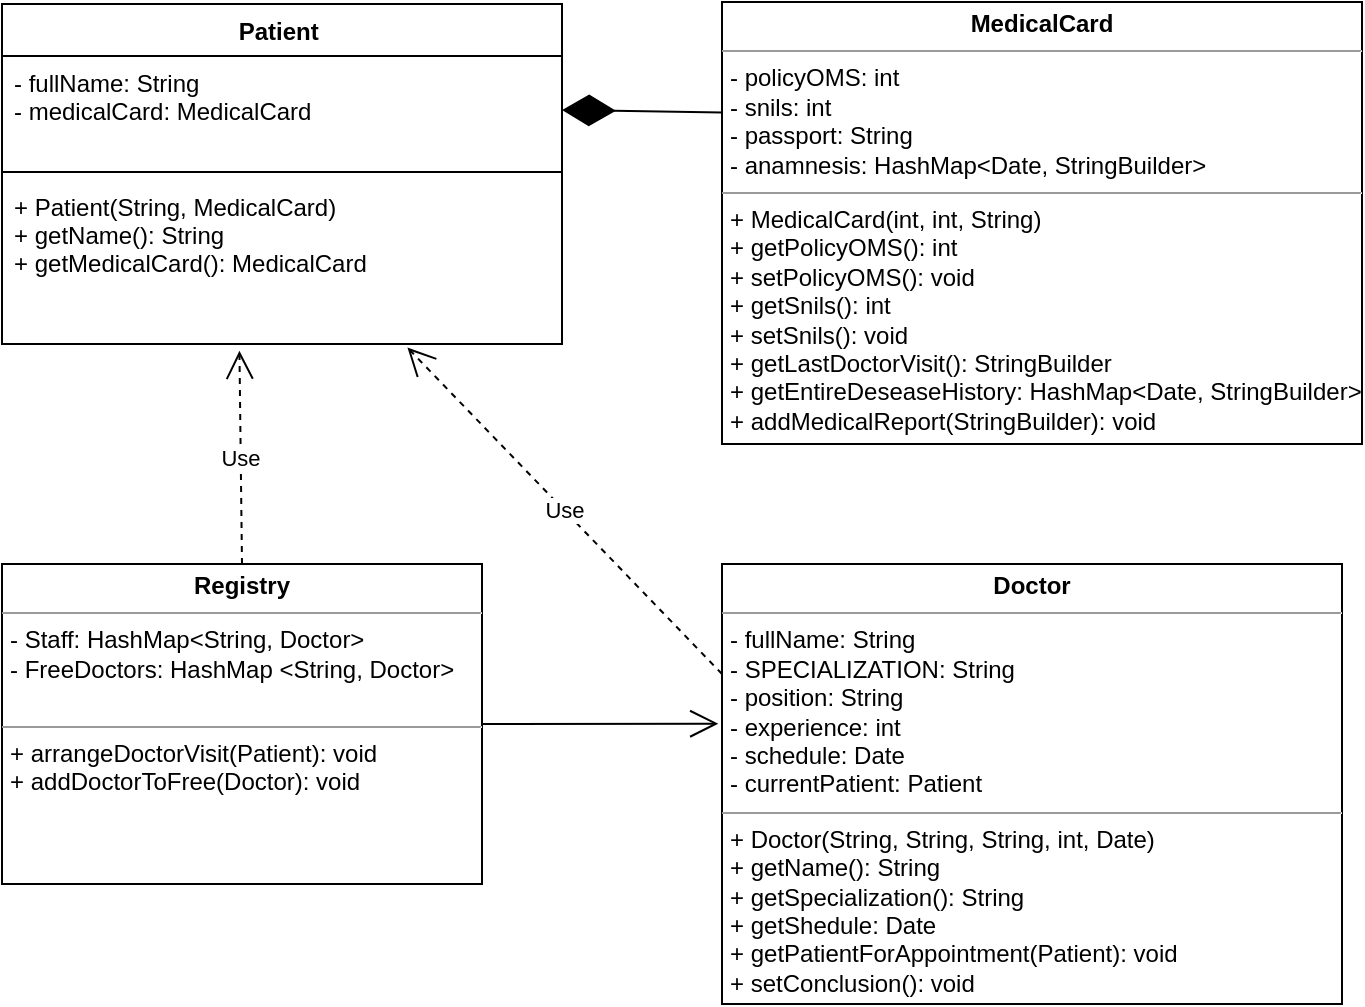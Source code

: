 <mxfile version="17.0.0" type="google"><diagram id="FtXRi6RLHWosbtCf2gmf" name="Page-1"><mxGraphModel grid="1" gridSize="10" guides="1" tooltips="1" connect="1" arrows="1" page="1" fold="1" pageScale="1" pageWidth="827" pageHeight="1169" math="0" shadow="0"><root><mxCell id="0"/><mxCell id="1" parent="0"/><mxCell id="54Okhco9HTM6b_xuKsyM-1" value="Patient " style="swimlane;fontStyle=1;align=center;verticalAlign=top;childLayout=stackLayout;horizontal=1;startSize=26;horizontalStack=0;resizeParent=1;resizeParentMax=0;resizeLast=0;collapsible=1;marginBottom=0;" parent="1" vertex="1"><mxGeometry x="80" y="40" width="280" height="170" as="geometry"><mxRectangle x="210" y="99" width="90" height="26" as="alternateBounds"/></mxGeometry></mxCell><mxCell id="54Okhco9HTM6b_xuKsyM-2" value="- fullName: String&#10;- medicalCard: MedicalCard&#10;" style="text;strokeColor=none;fillColor=none;align=left;verticalAlign=top;spacingLeft=4;spacingRight=4;overflow=hidden;rotatable=0;points=[[0,0.5],[1,0.5]];portConstraint=eastwest;" parent="54Okhco9HTM6b_xuKsyM-1" vertex="1"><mxGeometry y="26" width="280" height="54" as="geometry"/></mxCell><mxCell id="54Okhco9HTM6b_xuKsyM-3" value="" style="line;strokeWidth=1;fillColor=none;align=left;verticalAlign=middle;spacingTop=-1;spacingLeft=3;spacingRight=3;rotatable=0;labelPosition=right;points=[];portConstraint=eastwest;" parent="54Okhco9HTM6b_xuKsyM-1" vertex="1"><mxGeometry y="80" width="280" height="8" as="geometry"/></mxCell><mxCell id="54Okhco9HTM6b_xuKsyM-4" value="+ Patient(String, MedicalCard)&#10;+ getName(): String&#10;+ getMedicalCard(): MedicalCard" style="text;strokeColor=none;fillColor=none;align=left;verticalAlign=top;spacingLeft=4;spacingRight=4;overflow=hidden;rotatable=0;points=[[0,0.5],[1,0.5]];portConstraint=eastwest;" parent="54Okhco9HTM6b_xuKsyM-1" vertex="1"><mxGeometry y="88" width="280" height="82" as="geometry"/></mxCell><mxCell id="54Okhco9HTM6b_xuKsyM-5" value="&lt;p style=&quot;margin: 0px ; margin-top: 4px ; text-align: center&quot;&gt;&lt;b&gt;Registry&lt;/b&gt;&lt;/p&gt;&lt;hr size=&quot;1&quot;&gt;&lt;p style=&quot;margin: 0px ; margin-left: 4px&quot;&gt;- Staff: HashMap&amp;lt;String, Doctor&amp;gt;&lt;/p&gt;&lt;p style=&quot;margin: 0px ; margin-left: 4px&quot;&gt;- FreeDoctors: HashMap &amp;lt;String, Doctor&amp;gt;&lt;/p&gt;&lt;p style=&quot;margin: 0px ; margin-left: 4px&quot;&gt;&lt;br&gt;&lt;/p&gt;&lt;hr size=&quot;1&quot;&gt;&lt;p style=&quot;margin: 0px ; margin-left: 4px&quot;&gt;+ arrangeDoctorVisit(Patient): void&lt;/p&gt;&lt;p style=&quot;margin: 0px ; margin-left: 4px&quot;&gt;+ addDoctorToFree(Doctor): void&lt;/p&gt;" style="verticalAlign=top;align=left;overflow=fill;fontSize=12;fontFamily=Helvetica;html=1;" parent="1" vertex="1"><mxGeometry x="80" y="320" width="240" height="160" as="geometry"/></mxCell><mxCell id="54Okhco9HTM6b_xuKsyM-6" value="&lt;p style=&quot;margin: 0px ; margin-top: 4px ; text-align: center&quot;&gt;&lt;b&gt;MedicalCard&lt;/b&gt;&lt;/p&gt;&lt;hr size=&quot;1&quot;&gt;&lt;p style=&quot;margin: 0px ; margin-left: 4px&quot;&gt;- policyOMS: int&lt;/p&gt;&lt;p style=&quot;margin: 0px ; margin-left: 4px&quot;&gt;- snils: int&amp;nbsp;&lt;/p&gt;&lt;p style=&quot;margin: 0px ; margin-left: 4px&quot;&gt;- passport: String&lt;/p&gt;&lt;p style=&quot;margin: 0px ; margin-left: 4px&quot;&gt;- anamnesis: HashMap&amp;lt;Date, StringBuilder&amp;gt;&lt;/p&gt;&lt;hr size=&quot;1&quot;&gt;&lt;p style=&quot;margin: 0px ; margin-left: 4px&quot;&gt;+ MedicalCard(int, int, String)&lt;/p&gt;&lt;p style=&quot;margin: 0px ; margin-left: 4px&quot;&gt;+ getPolicyOMS(): int&lt;/p&gt;&lt;p style=&quot;margin: 0px ; margin-left: 4px&quot;&gt;+ setPolicyOMS(): void&lt;/p&gt;&lt;p style=&quot;margin: 0px 0px 0px 4px&quot;&gt;+ getSnils(): int&lt;/p&gt;&lt;p style=&quot;margin: 0px 0px 0px 4px&quot;&gt;+ setSnils(): void&lt;/p&gt;&lt;p style=&quot;margin: 0px 0px 0px 4px&quot;&gt;+ getLastDoctorVisit(): StringBuilder&lt;/p&gt;&lt;p style=&quot;margin: 0px 0px 0px 4px&quot;&gt;+ getEntireDeseaseHistory: HashMap&amp;lt;Date, StringBuilder&amp;gt;&lt;/p&gt;&lt;p style=&quot;margin: 0px 0px 0px 4px&quot;&gt;+ addMedicalReport(StringBuilder): void&lt;/p&gt;" style="verticalAlign=top;align=left;overflow=fill;fontSize=12;fontFamily=Helvetica;html=1;" parent="1" vertex="1"><mxGeometry x="440" y="39" width="320" height="221" as="geometry"/></mxCell><mxCell id="54Okhco9HTM6b_xuKsyM-7" value="&lt;p style=&quot;margin: 0px ; margin-top: 4px ; text-align: center&quot;&gt;&lt;b&gt;Doctor&lt;/b&gt;&lt;/p&gt;&lt;hr size=&quot;1&quot;&gt;&lt;p style=&quot;margin: 0px ; margin-left: 4px&quot;&gt;- fullName: String&lt;/p&gt;&lt;p style=&quot;margin: 0px ; margin-left: 4px&quot;&gt;- SPECIALIZATION: String&lt;/p&gt;&lt;p style=&quot;margin: 0px ; margin-left: 4px&quot;&gt;- position: String&lt;/p&gt;&lt;p style=&quot;margin: 0px ; margin-left: 4px&quot;&gt;- experience: int&lt;/p&gt;&lt;p style=&quot;margin: 0px ; margin-left: 4px&quot;&gt;- schedule: Date&lt;/p&gt;&lt;p style=&quot;margin: 0px ; margin-left: 4px&quot;&gt;- currentPatient: Patient&lt;/p&gt;&lt;hr size=&quot;1&quot;&gt;&lt;p style=&quot;margin: 0px ; margin-left: 4px&quot;&gt;+ Doctor(String, String, String, int, Date)&lt;/p&gt;&lt;p style=&quot;margin: 0px 0px 0px 4px&quot;&gt;+ getName(): String&lt;/p&gt;&lt;p style=&quot;margin: 0px 0px 0px 4px&quot;&gt;+ getSpecialization(): String&lt;/p&gt;&lt;p style=&quot;margin: 0px 0px 0px 4px&quot;&gt;+ getShedule: Date&lt;/p&gt;&lt;p style=&quot;margin: 0px 0px 0px 4px&quot;&gt;+ getPatientForAppointment(Patient): void&lt;/p&gt;&lt;p style=&quot;margin: 0px 0px 0px 4px&quot;&gt;+ setConclusion(): void&lt;/p&gt;&lt;p style=&quot;margin: 0px ; margin-left: 4px&quot;&gt;&lt;br&gt;&lt;/p&gt;" style="verticalAlign=top;align=left;overflow=fill;fontSize=12;fontFamily=Helvetica;html=1;" parent="1" vertex="1"><mxGeometry x="440" y="320" width="310" height="220" as="geometry"/></mxCell><mxCell id="eiZtKVXzuyvaqbZI0WHL-3" value="" style="endArrow=diamondThin;endFill=1;endSize=24;html=1;rounded=0;exitX=0;exitY=0.25;exitDx=0;exitDy=0;entryX=1;entryY=0.5;entryDx=0;entryDy=0;" edge="1" parent="1" source="54Okhco9HTM6b_xuKsyM-6" target="54Okhco9HTM6b_xuKsyM-2"><mxGeometry width="160" relative="1" as="geometry"><mxPoint x="330" y="260" as="sourcePoint"/><mxPoint x="390" y="120" as="targetPoint"/></mxGeometry></mxCell><mxCell id="eiZtKVXzuyvaqbZI0WHL-4" value="Use" style="endArrow=open;endSize=12;dashed=1;html=1;rounded=0;exitX=0.5;exitY=0;exitDx=0;exitDy=0;entryX=0.424;entryY=1.041;entryDx=0;entryDy=0;entryPerimeter=0;" edge="1" parent="1" source="54Okhco9HTM6b_xuKsyM-5" target="54Okhco9HTM6b_xuKsyM-4"><mxGeometry width="160" relative="1" as="geometry"><mxPoint x="330" y="260" as="sourcePoint"/><mxPoint x="490" y="260" as="targetPoint"/></mxGeometry></mxCell><mxCell id="eiZtKVXzuyvaqbZI0WHL-5" value="Use" style="endArrow=open;endSize=12;dashed=1;html=1;rounded=0;exitX=0;exitY=0.25;exitDx=0;exitDy=0;entryX=0.724;entryY=1.022;entryDx=0;entryDy=0;entryPerimeter=0;" edge="1" parent="1" source="54Okhco9HTM6b_xuKsyM-7" target="54Okhco9HTM6b_xuKsyM-4"><mxGeometry width="160" relative="1" as="geometry"><mxPoint x="330" y="330" as="sourcePoint"/><mxPoint x="490" y="330" as="targetPoint"/></mxGeometry></mxCell><mxCell id="eiZtKVXzuyvaqbZI0WHL-6" value="" style="endArrow=open;endFill=1;endSize=12;html=1;rounded=0;exitX=1;exitY=0.5;exitDx=0;exitDy=0;entryX=-0.006;entryY=0.363;entryDx=0;entryDy=0;entryPerimeter=0;" edge="1" parent="1" source="54Okhco9HTM6b_xuKsyM-5" target="54Okhco9HTM6b_xuKsyM-7"><mxGeometry width="160" relative="1" as="geometry"><mxPoint x="330" y="330" as="sourcePoint"/><mxPoint x="490" y="330" as="targetPoint"/></mxGeometry></mxCell></root></mxGraphModel></diagram></mxfile>